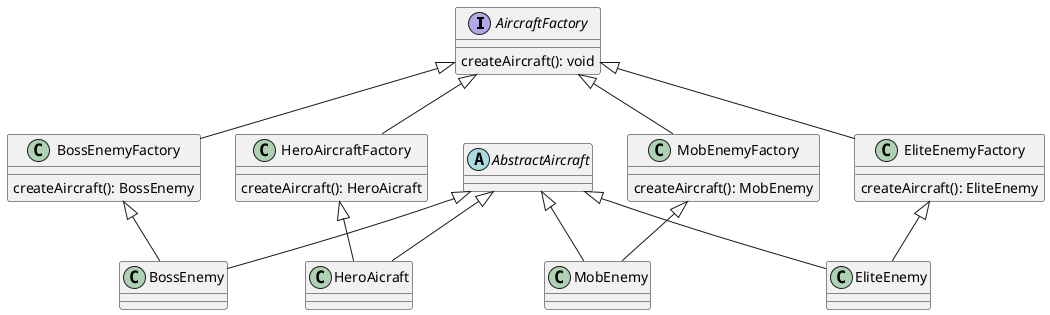 @startuml
'https://plantuml.com/class-diagram

AircraftFactory <|-- HeroAircraftFactory
AircraftFactory <|-- MobEnemyFactory
AircraftFactory <|-- EliteEnemyFactory
AircraftFactory <|-- BossEnemyFactory

AbstractAircraft <|-- HeroAicraft
AbstractAircraft <|-- MobEnemy
AbstractAircraft <|-- EliteEnemy
AbstractAircraft <|-- BossEnemy

HeroAircraftFactory <|-- HeroAicraft
MobEnemyFactory     <|-- MobEnemy
EliteEnemyFactory   <|-- EliteEnemy
BossEnemyFactory    <|-- BossEnemy

interface AircraftFactory {
    createAircraft(): void
}

class HeroAircraftFactory {
    createAircraft(): HeroAicraft
}

class MobEnemyFactory {
    createAircraft(): MobEnemy
}

class EliteEnemyFactory {
    createAircraft(): EliteEnemy
}

class BossEnemyFactory {
    createAircraft(): BossEnemy
}

abstract class AbstractAircraft {

}

class HeroAicraft {

}

class MobEnemy {

}

class EliteEnemy {

}

class BossEnemy {

}
@enduml